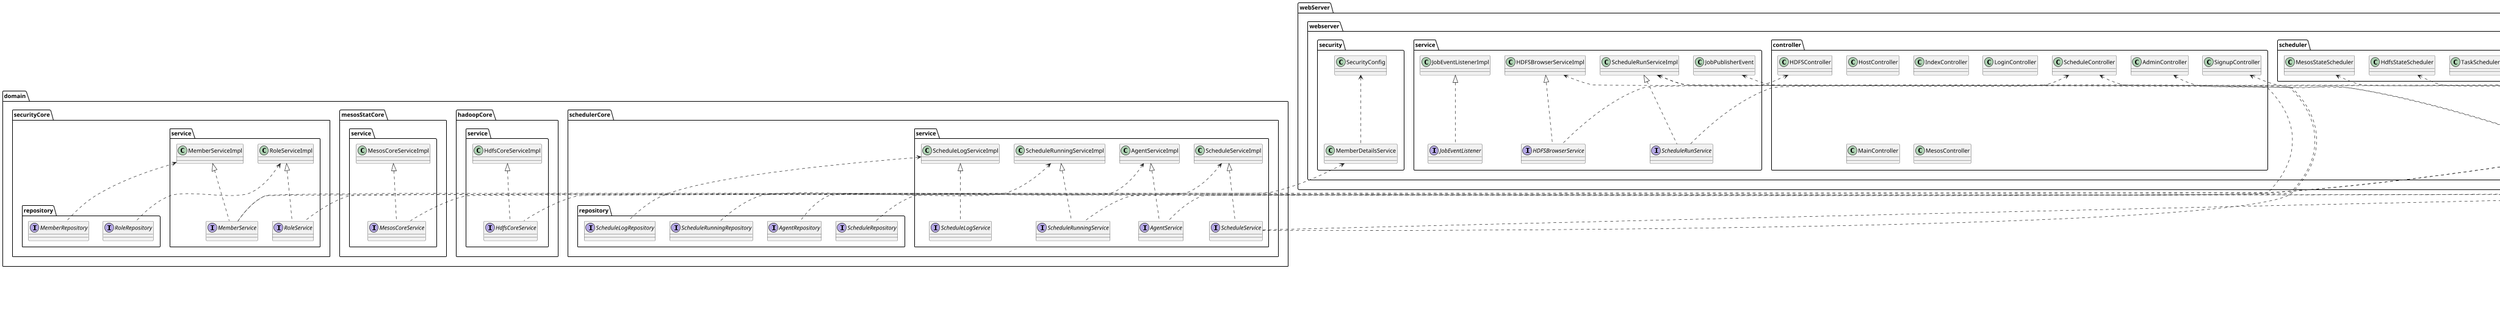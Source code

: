 @startuml
scale 2/3
top to bottom direction

namespace domain.hadoopCore.service {
    interface HdfsCoreService
    class HdfsCoreServiceImpl

    HdfsCoreServiceImpl <|.. HdfsCoreService
}

namespace domain.mesosStatCore.service {
    interface MesosCoreService
    class MesosCoreServiceImpl

    MesosCoreServiceImpl <|.. MesosCoreService
}

namespace domain.schedulerCore.repository {
    interface AgentRepository
    interface ScheduleLogRepository
    interface ScheduleRepository
    interface ScheduleRunningRepository
}

namespace domain.schedulerCore.service {
    interface AgentService
    interface ScheduleLogService
    interface ScheduleService
    interface ScheduleRunningService
    class AgentServiceImpl
    class ScheduleLogServiceImpl
    class ScheduleServiceImpl
    class ScheduleRunningServiceImpl

    AgentServiceImpl <|.. AgentService
    ScheduleLogServiceImpl <|.. ScheduleLogService
    ScheduleServiceImpl <|.. ScheduleService
    ScheduleRunningServiceImpl <|.. ScheduleRunningService

    AgentServiceImpl <.down. domain.schedulerCore.repository.AgentRepository
    ScheduleLogServiceImpl <.down. domain.schedulerCore.repository.ScheduleLogRepository
    ScheduleServiceImpl <.down. domain.schedulerCore.repository.ScheduleRepository
    ScheduleRunningServiceImpl <.down. domain.schedulerCore.repository.ScheduleRunningRepository
}

namespace domain.securityCore.repository {
    interface MemberRepository
    interface RoleRepository
}

namespace domain.securityCore.service {
    interface MemberService
    interface RoleService
    class MemberServiceImpl
    class RoleServiceImpl

    MemberServiceImpl <|.. MemberService
    RoleServiceImpl <|.. RoleService

    MemberServiceImpl <.down. domain.securityCore.repository.MemberRepository
    RoleServiceImpl <.down. domain.securityCore.repository.RoleRepository
}

namespace service.hadoopService {
    class HdfsFileSystemConfigure
    class HdfsFileSystemController
    class HdfsStateCollector

    HdfsFileSystemController <-- HdfsFileSystemConfigure
    HdfsStateCollector <.down. domain.hadoopCore.service.HdfsCoreService
}

namespace service.mesosService {
    class MesosStateCollector

    MesosStateCollector <.down. domain.mesosStatCore.service.MesosCoreService
}

namespace service.securityService {
    class MemberManager

    MemberManager <.down. domain.securityCore.service.MemberService
    MemberManager <.down. domain.securityCore.service.RoleService
}

namespace service.schedulerService.domain {
    interface JobPublisher
    Class JobIssued
    Class CronJob
    Class ServiceJob
}

namespace service.schedulerService.service {
    interface JobSchedulerService
    class JobSchedulerServiceImpl
    class JobUtil

    JobSchedulerServiceImpl <|.. JobSchedulerService
    JobSchedulerServiceImpl <.. service.schedulerService.domain
    JobSchedulerServiceImpl <.. domain.schedulerCore.service.ScheduleService
     JobSchedulerServiceImpl <.down. JobUtil
}


namespace webServer.webserver.scheduler {
    class HdfsStateScheduler
    class MesosStateScheduler
    class TaskScheduler

    HdfsStateScheduler <.down. service.hadoopService.HdfsStateCollector
    MesosStateScheduler <.down. service.mesosService.MesosStateCollector
    TaskScheduler <.down. service.schedulerService.service.JobSchedulerService
}

namespace webServer.webserver.controller {
    class AdminController
    class HDFSController
    class HostController
    class IndexController
    class LoginController
    class MainController
    class MesosController
    class ScheduleController
    class SignupController

    AdminController <.. service.securityService.MemberManager
    HDFSController <.. webServer.webserver.service.HDFSBrowserService
    ScheduleController <.down. webServer.webserver.service.ScheduleRunService
    ScheduleController <.down. domain.schedulerCore.service.AgentService
    SignupController <.down. service.securityService.MemberManager
}


namespace webServer.webserver.security {
    class MemberDetailsService
    class SecurityConfig

    MemberDetailsService <.. domain.securityCore.service.MemberService
    SecurityConfig <.. MemberDetailsService
}

namespace webServer.webserver.service {
    interface HDFSBrowserService
    class HDFSBrowserServiceImpl
    interface JobEventListener
    class JobEventListenerImpl
    class JobPublisherEvent
    interface ScheduleRunService
    class ScheduleRunServiceImpl

    HDFSBrowserServiceImpl <|.. HDFSBrowserService
    HDFSBrowserServiceImpl <.down. service.hadoopService.HdfsFileSystemController
    JobEventListenerImpl <|.. JobEventListener
    JobPublisherEvent <.down. service.schedulerService.domain.JobPublisher
    ScheduleRunServiceImpl <|.. ScheduleRunService
    ScheduleRunServiceImpl <.down. domain.schedulerCore.service.ScheduleService
    ScheduleRunServiceImpl <.down. domain.schedulerCore.service.ScheduleRunningService
}

@enduml
